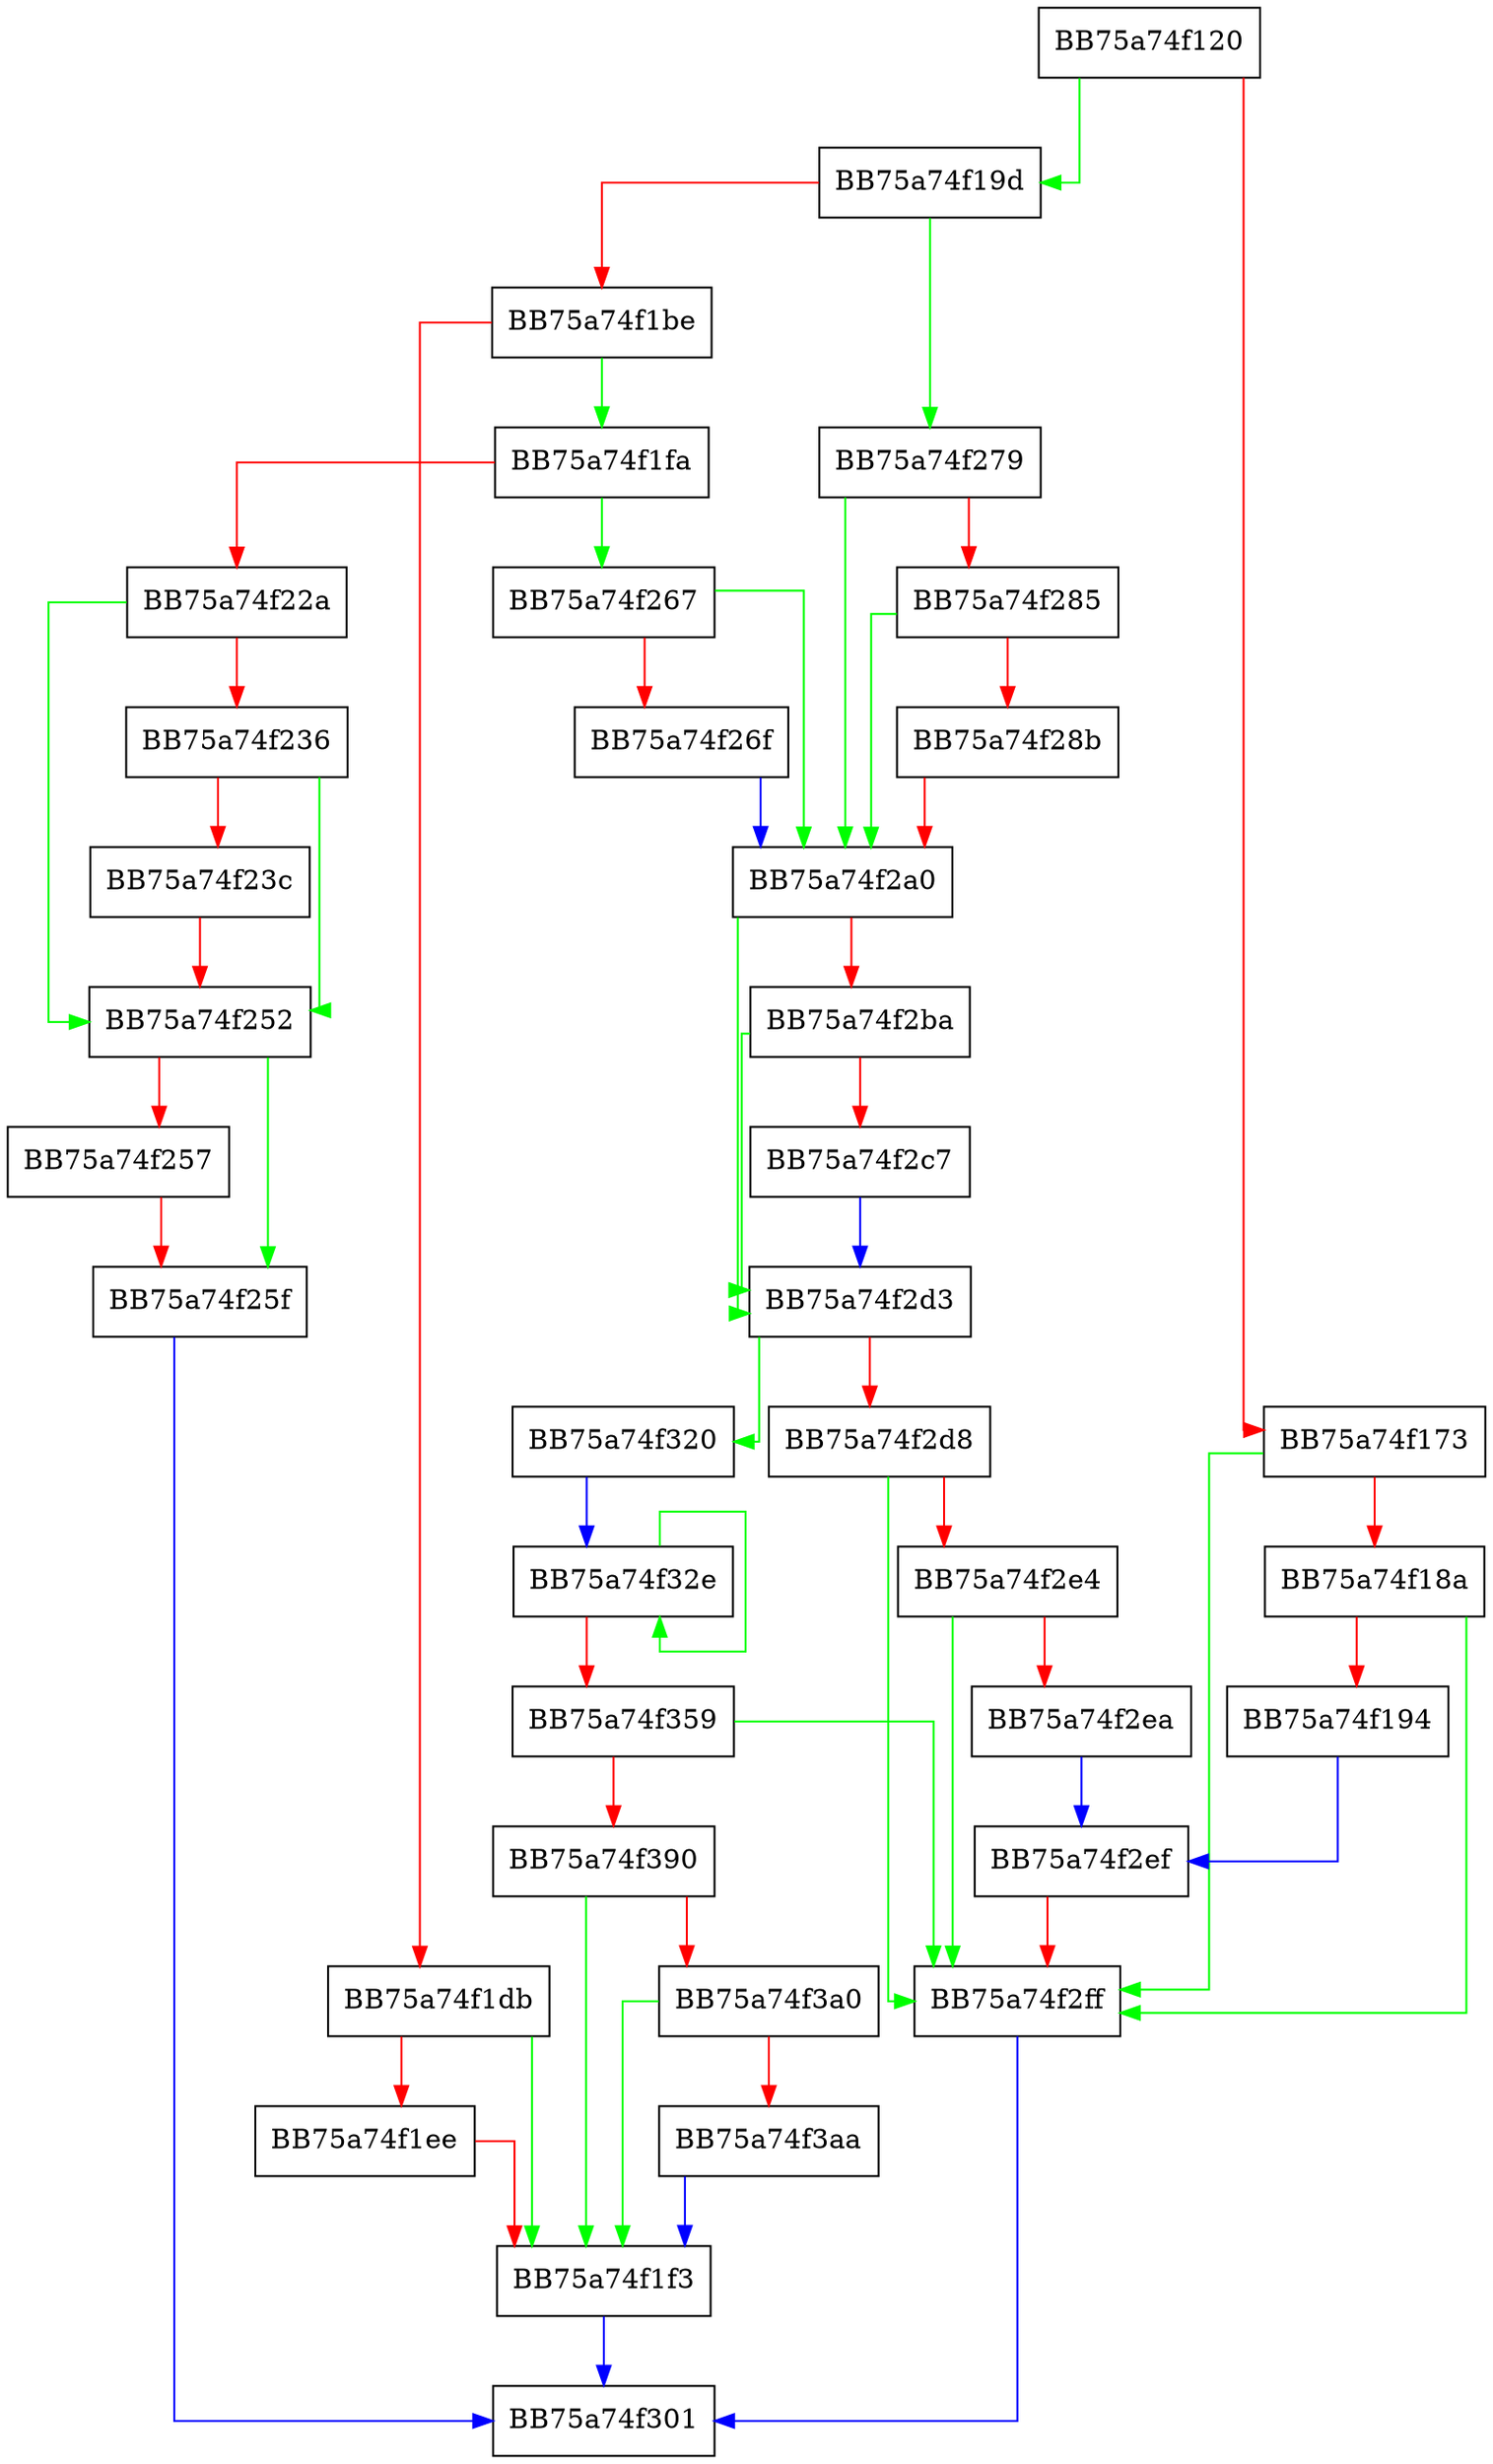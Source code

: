 digraph AddOriginalSignatureData {
  node [shape="box"];
  graph [splines=ortho];
  BB75a74f120 -> BB75a74f19d [color="green"];
  BB75a74f120 -> BB75a74f173 [color="red"];
  BB75a74f173 -> BB75a74f2ff [color="green"];
  BB75a74f173 -> BB75a74f18a [color="red"];
  BB75a74f18a -> BB75a74f2ff [color="green"];
  BB75a74f18a -> BB75a74f194 [color="red"];
  BB75a74f194 -> BB75a74f2ef [color="blue"];
  BB75a74f19d -> BB75a74f279 [color="green"];
  BB75a74f19d -> BB75a74f1be [color="red"];
  BB75a74f1be -> BB75a74f1fa [color="green"];
  BB75a74f1be -> BB75a74f1db [color="red"];
  BB75a74f1db -> BB75a74f1f3 [color="green"];
  BB75a74f1db -> BB75a74f1ee [color="red"];
  BB75a74f1ee -> BB75a74f1f3 [color="red"];
  BB75a74f1f3 -> BB75a74f301 [color="blue"];
  BB75a74f1fa -> BB75a74f267 [color="green"];
  BB75a74f1fa -> BB75a74f22a [color="red"];
  BB75a74f22a -> BB75a74f252 [color="green"];
  BB75a74f22a -> BB75a74f236 [color="red"];
  BB75a74f236 -> BB75a74f252 [color="green"];
  BB75a74f236 -> BB75a74f23c [color="red"];
  BB75a74f23c -> BB75a74f252 [color="red"];
  BB75a74f252 -> BB75a74f25f [color="green"];
  BB75a74f252 -> BB75a74f257 [color="red"];
  BB75a74f257 -> BB75a74f25f [color="red"];
  BB75a74f25f -> BB75a74f301 [color="blue"];
  BB75a74f267 -> BB75a74f2a0 [color="green"];
  BB75a74f267 -> BB75a74f26f [color="red"];
  BB75a74f26f -> BB75a74f2a0 [color="blue"];
  BB75a74f279 -> BB75a74f2a0 [color="green"];
  BB75a74f279 -> BB75a74f285 [color="red"];
  BB75a74f285 -> BB75a74f2a0 [color="green"];
  BB75a74f285 -> BB75a74f28b [color="red"];
  BB75a74f28b -> BB75a74f2a0 [color="red"];
  BB75a74f2a0 -> BB75a74f2d3 [color="green"];
  BB75a74f2a0 -> BB75a74f2ba [color="red"];
  BB75a74f2ba -> BB75a74f2d3 [color="green"];
  BB75a74f2ba -> BB75a74f2c7 [color="red"];
  BB75a74f2c7 -> BB75a74f2d3 [color="blue"];
  BB75a74f2d3 -> BB75a74f320 [color="green"];
  BB75a74f2d3 -> BB75a74f2d8 [color="red"];
  BB75a74f2d8 -> BB75a74f2ff [color="green"];
  BB75a74f2d8 -> BB75a74f2e4 [color="red"];
  BB75a74f2e4 -> BB75a74f2ff [color="green"];
  BB75a74f2e4 -> BB75a74f2ea [color="red"];
  BB75a74f2ea -> BB75a74f2ef [color="blue"];
  BB75a74f2ef -> BB75a74f2ff [color="red"];
  BB75a74f2ff -> BB75a74f301 [color="blue"];
  BB75a74f320 -> BB75a74f32e [color="blue"];
  BB75a74f32e -> BB75a74f32e [color="green"];
  BB75a74f32e -> BB75a74f359 [color="red"];
  BB75a74f359 -> BB75a74f2ff [color="green"];
  BB75a74f359 -> BB75a74f390 [color="red"];
  BB75a74f390 -> BB75a74f1f3 [color="green"];
  BB75a74f390 -> BB75a74f3a0 [color="red"];
  BB75a74f3a0 -> BB75a74f1f3 [color="green"];
  BB75a74f3a0 -> BB75a74f3aa [color="red"];
  BB75a74f3aa -> BB75a74f1f3 [color="blue"];
}